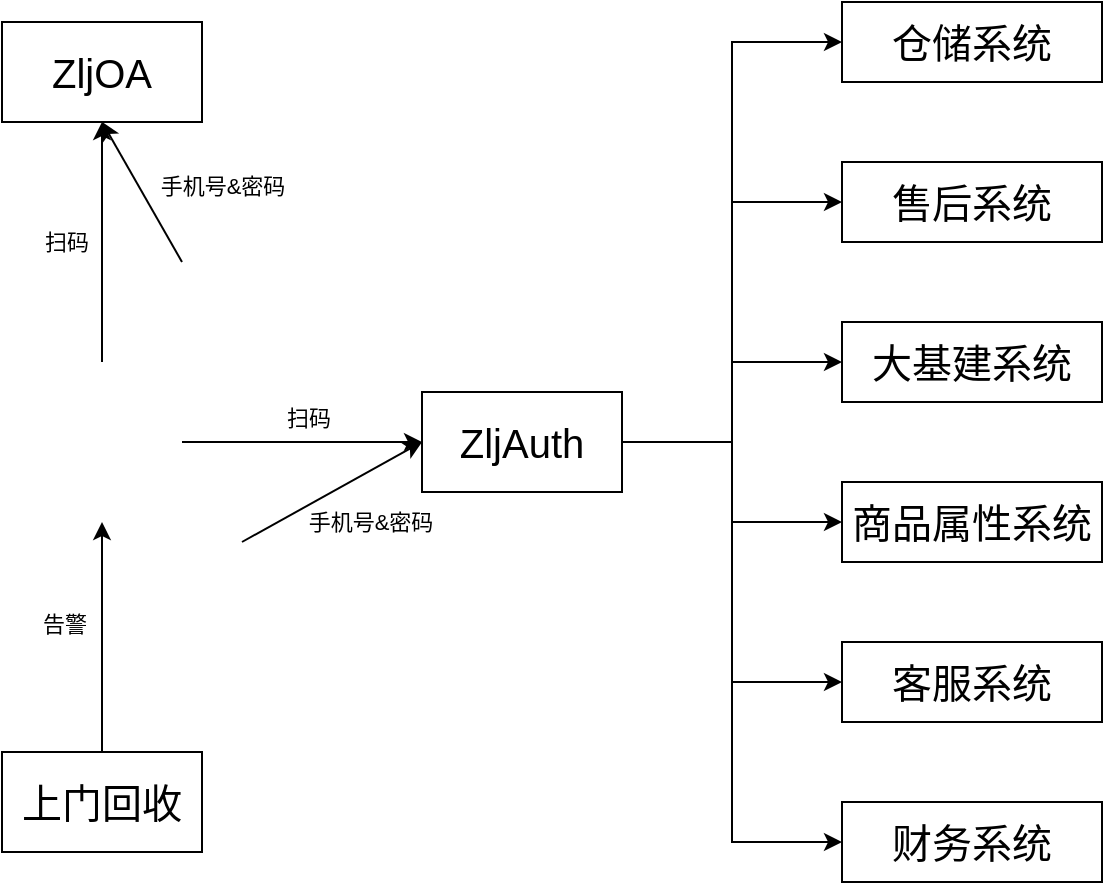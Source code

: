 <mxfile version="14.2.7" type="github">
  <diagram id="au6omi89W53Fvpq4aFKy" name="Page-1">
    <mxGraphModel dx="1122" dy="768" grid="1" gridSize="10" guides="1" tooltips="1" connect="1" arrows="1" fold="1" page="1" pageScale="1" pageWidth="827" pageHeight="1169" math="0" shadow="0">
      <root>
        <mxCell id="0" />
        <mxCell id="1" parent="0" />
        <mxCell id="OwF7ncWp0xC5rFj_o9zv-11" style="edgeStyle=orthogonalEdgeStyle;rounded=0;orthogonalLoop=1;jettySize=auto;html=1;entryX=0.5;entryY=1;entryDx=0;entryDy=0;" edge="1" parent="1" source="OwF7ncWp0xC5rFj_o9zv-1" target="OwF7ncWp0xC5rFj_o9zv-4">
          <mxGeometry relative="1" as="geometry" />
        </mxCell>
        <mxCell id="OwF7ncWp0xC5rFj_o9zv-12" value="扫码" style="edgeLabel;html=1;align=center;verticalAlign=middle;resizable=0;points=[];" vertex="1" connectable="0" parent="OwF7ncWp0xC5rFj_o9zv-11">
          <mxGeometry x="-0.067" y="-2" relative="1" as="geometry">
            <mxPoint x="-20" y="-4" as="offset" />
          </mxGeometry>
        </mxCell>
        <mxCell id="OwF7ncWp0xC5rFj_o9zv-13" style="edgeStyle=orthogonalEdgeStyle;rounded=0;orthogonalLoop=1;jettySize=auto;html=1;entryX=0;entryY=0.5;entryDx=0;entryDy=0;" edge="1" parent="1" source="OwF7ncWp0xC5rFj_o9zv-1" target="OwF7ncWp0xC5rFj_o9zv-3">
          <mxGeometry relative="1" as="geometry" />
        </mxCell>
        <mxCell id="OwF7ncWp0xC5rFj_o9zv-1" value="" style="shape=image;verticalLabelPosition=bottom;labelBackgroundColor=#ffffff;verticalAlign=top;aspect=fixed;imageAspect=0;image=https://dss0.bdstatic.com/-0U0bnSm1A5BphGlnYG/tam-ogel/4c425dfb0b604ccc2ab180a0c4a595d9_121_121.jpg;" vertex="1" parent="1">
          <mxGeometry x="240" y="340" width="80" height="80" as="geometry" />
        </mxCell>
        <mxCell id="OwF7ncWp0xC5rFj_o9zv-15" style="edgeStyle=orthogonalEdgeStyle;rounded=0;orthogonalLoop=1;jettySize=auto;html=1;exitX=1;exitY=0.5;exitDx=0;exitDy=0;entryX=0;entryY=0.5;entryDx=0;entryDy=0;" edge="1" parent="1" source="OwF7ncWp0xC5rFj_o9zv-3" target="OwF7ncWp0xC5rFj_o9zv-5">
          <mxGeometry relative="1" as="geometry" />
        </mxCell>
        <mxCell id="OwF7ncWp0xC5rFj_o9zv-16" style="edgeStyle=orthogonalEdgeStyle;rounded=0;orthogonalLoop=1;jettySize=auto;html=1;entryX=0;entryY=0.5;entryDx=0;entryDy=0;" edge="1" parent="1" source="OwF7ncWp0xC5rFj_o9zv-3" target="OwF7ncWp0xC5rFj_o9zv-6">
          <mxGeometry relative="1" as="geometry" />
        </mxCell>
        <mxCell id="OwF7ncWp0xC5rFj_o9zv-17" style="edgeStyle=orthogonalEdgeStyle;rounded=0;orthogonalLoop=1;jettySize=auto;html=1;entryX=0;entryY=0.5;entryDx=0;entryDy=0;" edge="1" parent="1" source="OwF7ncWp0xC5rFj_o9zv-3" target="OwF7ncWp0xC5rFj_o9zv-7">
          <mxGeometry relative="1" as="geometry" />
        </mxCell>
        <mxCell id="OwF7ncWp0xC5rFj_o9zv-18" style="edgeStyle=orthogonalEdgeStyle;rounded=0;orthogonalLoop=1;jettySize=auto;html=1;entryX=0;entryY=0.5;entryDx=0;entryDy=0;" edge="1" parent="1" source="OwF7ncWp0xC5rFj_o9zv-3" target="OwF7ncWp0xC5rFj_o9zv-8">
          <mxGeometry relative="1" as="geometry" />
        </mxCell>
        <mxCell id="OwF7ncWp0xC5rFj_o9zv-19" style="edgeStyle=orthogonalEdgeStyle;rounded=0;orthogonalLoop=1;jettySize=auto;html=1;entryX=0;entryY=0.5;entryDx=0;entryDy=0;" edge="1" parent="1" source="OwF7ncWp0xC5rFj_o9zv-3" target="OwF7ncWp0xC5rFj_o9zv-9">
          <mxGeometry relative="1" as="geometry" />
        </mxCell>
        <mxCell id="OwF7ncWp0xC5rFj_o9zv-20" style="edgeStyle=orthogonalEdgeStyle;rounded=0;orthogonalLoop=1;jettySize=auto;html=1;entryX=0;entryY=0.5;entryDx=0;entryDy=0;" edge="1" parent="1" source="OwF7ncWp0xC5rFj_o9zv-3" target="OwF7ncWp0xC5rFj_o9zv-10">
          <mxGeometry relative="1" as="geometry" />
        </mxCell>
        <mxCell id="OwF7ncWp0xC5rFj_o9zv-3" value="&lt;font style=&quot;font-size: 20px&quot;&gt;ZljAuth&lt;/font&gt;" style="rounded=0;whiteSpace=wrap;html=1;" vertex="1" parent="1">
          <mxGeometry x="440" y="355" width="100" height="50" as="geometry" />
        </mxCell>
        <mxCell id="OwF7ncWp0xC5rFj_o9zv-4" value="&lt;font style=&quot;font-size: 20px&quot;&gt;ZljOA&lt;/font&gt;" style="rounded=0;whiteSpace=wrap;html=1;" vertex="1" parent="1">
          <mxGeometry x="230" y="170" width="100" height="50" as="geometry" />
        </mxCell>
        <mxCell id="OwF7ncWp0xC5rFj_o9zv-5" value="&lt;font style=&quot;font-size: 20px&quot;&gt;仓储系统&lt;/font&gt;" style="rounded=0;whiteSpace=wrap;html=1;" vertex="1" parent="1">
          <mxGeometry x="650" y="160" width="130" height="40" as="geometry" />
        </mxCell>
        <mxCell id="OwF7ncWp0xC5rFj_o9zv-6" value="&lt;font style=&quot;font-size: 20px&quot;&gt;售后系统&lt;/font&gt;" style="rounded=0;whiteSpace=wrap;html=1;" vertex="1" parent="1">
          <mxGeometry x="650" y="240" width="130" height="40" as="geometry" />
        </mxCell>
        <mxCell id="OwF7ncWp0xC5rFj_o9zv-7" value="&lt;font style=&quot;font-size: 20px&quot;&gt;大基建系统&lt;/font&gt;" style="rounded=0;whiteSpace=wrap;html=1;" vertex="1" parent="1">
          <mxGeometry x="650" y="320" width="130" height="40" as="geometry" />
        </mxCell>
        <mxCell id="OwF7ncWp0xC5rFj_o9zv-8" value="&lt;font style=&quot;font-size: 20px&quot;&gt;商品属性系统&lt;/font&gt;" style="rounded=0;whiteSpace=wrap;html=1;" vertex="1" parent="1">
          <mxGeometry x="650" y="400" width="130" height="40" as="geometry" />
        </mxCell>
        <mxCell id="OwF7ncWp0xC5rFj_o9zv-9" value="&lt;font style=&quot;font-size: 20px&quot;&gt;客服系统&lt;/font&gt;" style="rounded=0;whiteSpace=wrap;html=1;" vertex="1" parent="1">
          <mxGeometry x="650" y="480" width="130" height="40" as="geometry" />
        </mxCell>
        <mxCell id="OwF7ncWp0xC5rFj_o9zv-10" value="&lt;font style=&quot;font-size: 20px&quot;&gt;财务系统&lt;/font&gt;" style="rounded=0;whiteSpace=wrap;html=1;" vertex="1" parent="1">
          <mxGeometry x="650" y="560" width="130" height="40" as="geometry" />
        </mxCell>
        <mxCell id="OwF7ncWp0xC5rFj_o9zv-14" value="扫码" style="edgeLabel;html=1;align=center;verticalAlign=middle;resizable=0;points=[];" vertex="1" connectable="0" parent="1">
          <mxGeometry x="272" y="290" as="geometry">
            <mxPoint x="111" y="78" as="offset" />
          </mxGeometry>
        </mxCell>
        <mxCell id="OwF7ncWp0xC5rFj_o9zv-21" value="" style="endArrow=classic;html=1;entryX=0.5;entryY=1;entryDx=0;entryDy=0;" edge="1" parent="1" target="OwF7ncWp0xC5rFj_o9zv-4">
          <mxGeometry width="50" height="50" relative="1" as="geometry">
            <mxPoint x="320" y="290" as="sourcePoint" />
            <mxPoint x="220" y="260" as="targetPoint" />
          </mxGeometry>
        </mxCell>
        <mxCell id="OwF7ncWp0xC5rFj_o9zv-22" value="手机号&amp;amp;密码" style="edgeLabel;html=1;align=center;verticalAlign=middle;resizable=0;points=[];" vertex="1" connectable="0" parent="OwF7ncWp0xC5rFj_o9zv-21">
          <mxGeometry x="0.065" y="-1" relative="1" as="geometry">
            <mxPoint x="40.47" as="offset" />
          </mxGeometry>
        </mxCell>
        <mxCell id="OwF7ncWp0xC5rFj_o9zv-23" value="" style="endArrow=classic;html=1;entryX=0;entryY=0.5;entryDx=0;entryDy=0;" edge="1" parent="1" target="OwF7ncWp0xC5rFj_o9zv-3">
          <mxGeometry width="50" height="50" relative="1" as="geometry">
            <mxPoint x="350" y="430" as="sourcePoint" />
            <mxPoint x="290" y="230" as="targetPoint" />
          </mxGeometry>
        </mxCell>
        <mxCell id="OwF7ncWp0xC5rFj_o9zv-24" value="手机号&amp;amp;密码" style="edgeLabel;html=1;align=center;verticalAlign=middle;resizable=0;points=[];" vertex="1" connectable="0" parent="OwF7ncWp0xC5rFj_o9zv-23">
          <mxGeometry x="0.065" y="-1" relative="1" as="geometry">
            <mxPoint x="15.44" y="15.84" as="offset" />
          </mxGeometry>
        </mxCell>
        <mxCell id="OwF7ncWp0xC5rFj_o9zv-26" style="edgeStyle=orthogonalEdgeStyle;rounded=0;orthogonalLoop=1;jettySize=auto;html=1;exitX=0.5;exitY=0;exitDx=0;exitDy=0;entryX=0.5;entryY=1;entryDx=0;entryDy=0;" edge="1" parent="1" source="OwF7ncWp0xC5rFj_o9zv-25" target="OwF7ncWp0xC5rFj_o9zv-1">
          <mxGeometry relative="1" as="geometry" />
        </mxCell>
        <mxCell id="OwF7ncWp0xC5rFj_o9zv-27" value="告警" style="edgeLabel;html=1;align=center;verticalAlign=middle;resizable=0;points=[];" vertex="1" connectable="0" parent="OwF7ncWp0xC5rFj_o9zv-26">
          <mxGeometry x="0.113" relative="1" as="geometry">
            <mxPoint x="-19" as="offset" />
          </mxGeometry>
        </mxCell>
        <mxCell id="OwF7ncWp0xC5rFj_o9zv-25" value="&lt;font style=&quot;font-size: 20px&quot;&gt;上门回收&lt;/font&gt;" style="rounded=0;whiteSpace=wrap;html=1;" vertex="1" parent="1">
          <mxGeometry x="230" y="535" width="100" height="50" as="geometry" />
        </mxCell>
      </root>
    </mxGraphModel>
  </diagram>
</mxfile>
